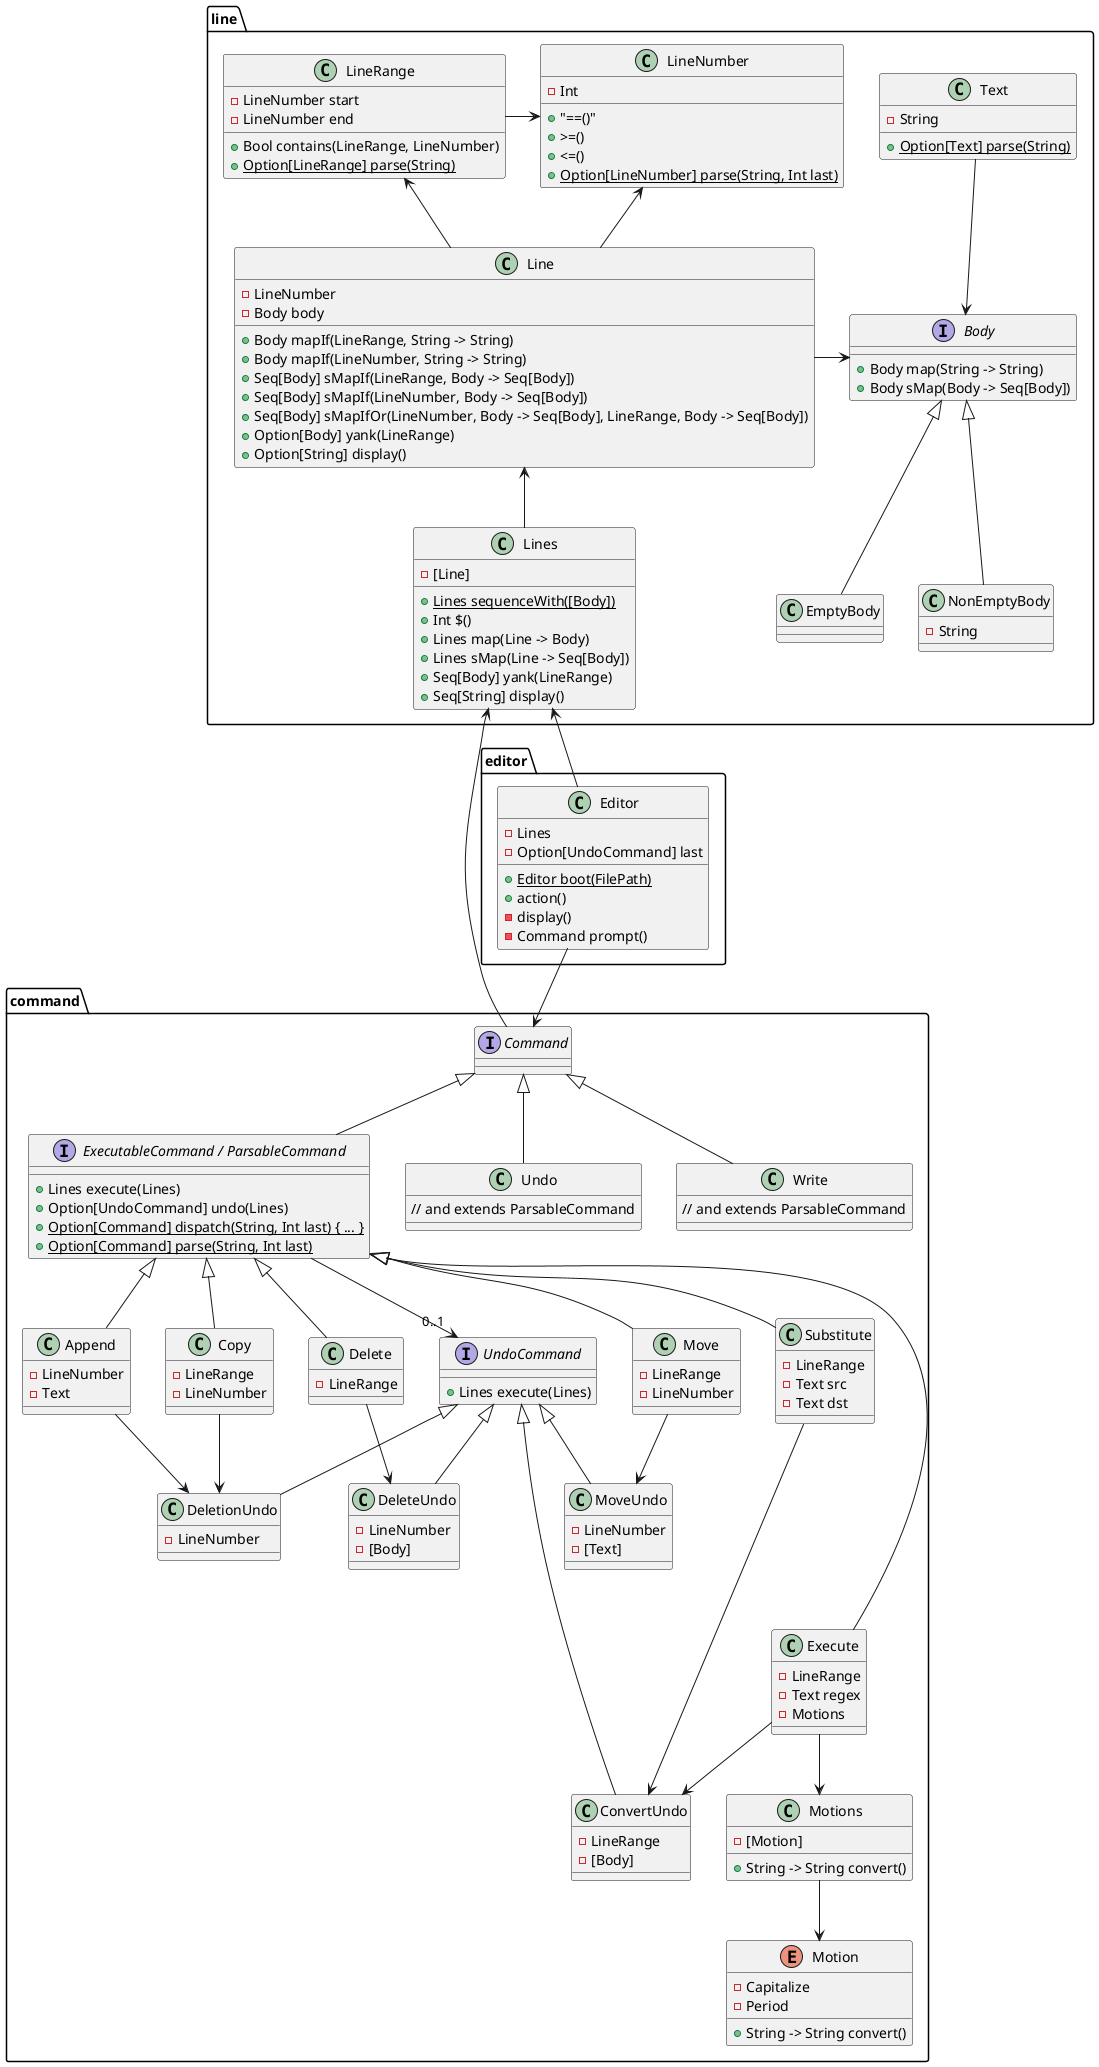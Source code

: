 @startuml

package line {
  class LineNumber {
    - Int

    + "==()"
    + >=()
    + <=()
    + {static} Option[LineNumber] parse(String, Int last)
  }

  class LineRange {
    - LineNumber start
    - LineNumber end

    + Bool contains(LineRange, LineNumber)
    + {static} Option[LineRange] parse(String)
  }

  LineRange -r-> LineNumber

  interface Body {
    + Body map(String -> String)
    + Body sMap(Body -> Seq[Body])
  }

  class NonEmptyBody {
    - String
  }

  class EmptyBody {
  }

  NonEmptyBody -u-|> Body
  EmptyBody -u-|> Body

  class Text {
    - String

    + {static} Option[Text] parse(String)
  }

  Text -d-> Body

  class Line {
    - LineNumber
    - Body body

    + Body mapIf(LineRange, String -> String)
    + Body mapIf(LineNumber, String -> String)
    + Seq[Body] sMapIf(LineRange, Body -> Seq[Body])
    + Seq[Body] sMapIf(LineNumber, Body -> Seq[Body])
    + Seq[Body] sMapIfOr(LineNumber, Body -> Seq[Body], LineRange, Body -> Seq[Body])
    + Option[Body] yank(LineRange)
    + Option[String] display()
  }

  Line -u-> LineNumber
  Line -u-> LineRange
  Line -r-> Body

  class Lines {
    - [Line]

    + {static} Lines sequenceWith([Body])
    + Int $()
    + Lines map(Line -> Body)
    + Lines sMap(Line -> Seq[Body])
    + Seq[Body] yank(LineRange)
    + Seq[String] display()
  }

  Lines -u-> Line
}

package command {
  interface Command {
  }

  interface "ExecutableCommand / ParsableCommand" as ExecutableCommand {
    + Lines execute(Lines)
    + Option[UndoCommand] undo(Lines)
    + {static} Option[Command] dispatch(String, Int last) { ... }
    + {static} Option[Command] parse(String, Int last)
  }

  ExecutableCommand -u-|> Command

  interface UndoCommand {
    + Lines execute(Lines)
  }

  ExecutableCommand -d-> "0..1" UndoCommand

  class Append {
    - LineNumber
    - Text
  }

  class DeletionUndo {
    - LineNumber
  }

  Append --> DeletionUndo
  
  class Delete {
    - LineRange
  }

  class DeleteUndo {
    - LineNumber
    - [Body]
  }

  Delete --> DeleteUndo
  
  class Move {
    - LineRange
    - LineNumber
  }

  class MoveUndo {
    - LineNumber
    - [Text]
  }

  Move --> MoveUndo

  class Copy {
    - LineRange
    - LineNumber
  }

  Copy --> DeletionUndo

  class Substitute {
    - LineRange
    - Text src
    - Text dst
  }

  class ConvertUndo {
    - LineRange
    - [Body]
  }

  Substitute --> ConvertUndo
  
  class Undo {
    // and extends ParsableCommand
  }
  
  class Execute {
    - LineRange
    - Text regex
    - Motions
  }

  Execute --> ConvertUndo

  class Motions {
    - [Motion]

    + String -> String convert()
  }

  enum Motion {
    - Capitalize
    - Period
    + String -> String convert()
  }
  
  Execute -d-> Motions
  Motions -d-> Motion
  
  class Write {
    // and extends ParsableCommand
  }
  
  Append -u-|> ExecutableCommand
  DeletionUndo -u-|> UndoCommand
  Delete -u-|> ExecutableCommand
  DeleteUndo -u-|> UndoCommand
  Move -u-|> ExecutableCommand
  Copy -u-|> ExecutableCommand
  MoveUndo -u-|> UndoCommand
  Substitute -u-|> ExecutableCommand
  Execute -u---|> ExecutableCommand
  ConvertUndo -u-|> UndoCommand
  Undo -u-|> Command
  Write -u-|> Command
  Append -[hidden]r-> Delete
  Delete -[hidden]r-> Move
  Move -[hidden]r-> Substitute
}

Command -u-> Lines

package editor {
  class Editor {
    - Lines
    - Option[UndoCommand] last

    + {static} Editor boot(FilePath)
    + action()
    - display()
    - Command prompt()
  }
}

Editor -d-> Command
Editor -u-> Lines

@enduml
